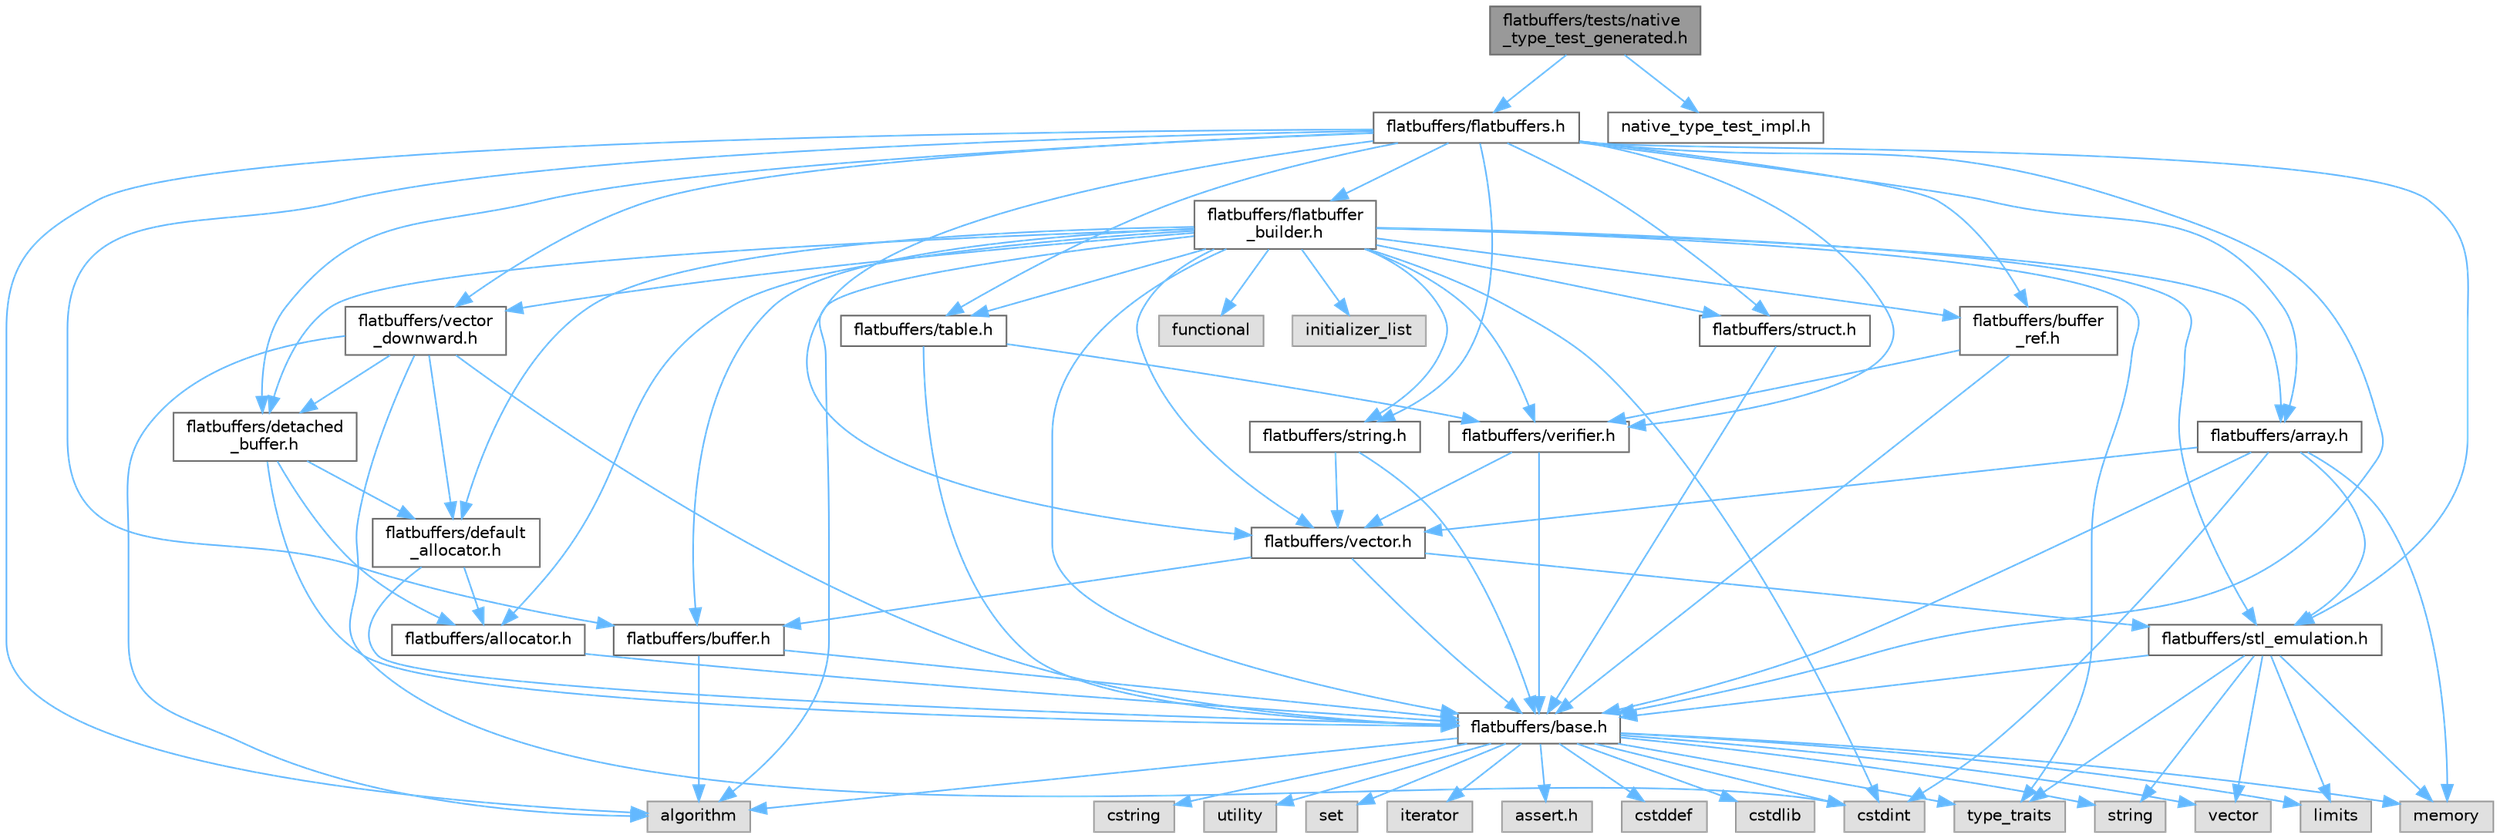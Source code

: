 digraph "flatbuffers/tests/native_type_test_generated.h"
{
 // LATEX_PDF_SIZE
  bgcolor="transparent";
  edge [fontname=Helvetica,fontsize=10,labelfontname=Helvetica,labelfontsize=10];
  node [fontname=Helvetica,fontsize=10,shape=box,height=0.2,width=0.4];
  Node1 [id="Node000001",label="flatbuffers/tests/native\l_type_test_generated.h",height=0.2,width=0.4,color="gray40", fillcolor="grey60", style="filled", fontcolor="black",tooltip=" "];
  Node1 -> Node2 [id="edge86_Node000001_Node000002",color="steelblue1",style="solid",tooltip=" "];
  Node2 [id="Node000002",label="flatbuffers/flatbuffers.h",height=0.2,width=0.4,color="grey40", fillcolor="white", style="filled",URL="$flatbuffers_8h.html",tooltip=" "];
  Node2 -> Node3 [id="edge87_Node000002_Node000003",color="steelblue1",style="solid",tooltip=" "];
  Node3 [id="Node000003",label="algorithm",height=0.2,width=0.4,color="grey60", fillcolor="#E0E0E0", style="filled",tooltip=" "];
  Node2 -> Node4 [id="edge88_Node000002_Node000004",color="steelblue1",style="solid",tooltip=" "];
  Node4 [id="Node000004",label="flatbuffers/array.h",height=0.2,width=0.4,color="grey40", fillcolor="white", style="filled",URL="$array_8h.html",tooltip=" "];
  Node4 -> Node5 [id="edge89_Node000004_Node000005",color="steelblue1",style="solid",tooltip=" "];
  Node5 [id="Node000005",label="cstdint",height=0.2,width=0.4,color="grey60", fillcolor="#E0E0E0", style="filled",tooltip=" "];
  Node4 -> Node6 [id="edge90_Node000004_Node000006",color="steelblue1",style="solid",tooltip=" "];
  Node6 [id="Node000006",label="memory",height=0.2,width=0.4,color="grey60", fillcolor="#E0E0E0", style="filled",tooltip=" "];
  Node4 -> Node7 [id="edge91_Node000004_Node000007",color="steelblue1",style="solid",tooltip=" "];
  Node7 [id="Node000007",label="flatbuffers/base.h",height=0.2,width=0.4,color="grey40", fillcolor="white", style="filled",URL="$base_8h.html",tooltip=" "];
  Node7 -> Node8 [id="edge92_Node000007_Node000008",color="steelblue1",style="solid",tooltip=" "];
  Node8 [id="Node000008",label="assert.h",height=0.2,width=0.4,color="grey60", fillcolor="#E0E0E0", style="filled",tooltip=" "];
  Node7 -> Node5 [id="edge93_Node000007_Node000005",color="steelblue1",style="solid",tooltip=" "];
  Node7 -> Node9 [id="edge94_Node000007_Node000009",color="steelblue1",style="solid",tooltip=" "];
  Node9 [id="Node000009",label="cstddef",height=0.2,width=0.4,color="grey60", fillcolor="#E0E0E0", style="filled",tooltip=" "];
  Node7 -> Node10 [id="edge95_Node000007_Node000010",color="steelblue1",style="solid",tooltip=" "];
  Node10 [id="Node000010",label="cstdlib",height=0.2,width=0.4,color="grey60", fillcolor="#E0E0E0", style="filled",tooltip=" "];
  Node7 -> Node11 [id="edge96_Node000007_Node000011",color="steelblue1",style="solid",tooltip=" "];
  Node11 [id="Node000011",label="cstring",height=0.2,width=0.4,color="grey60", fillcolor="#E0E0E0", style="filled",tooltip=" "];
  Node7 -> Node12 [id="edge97_Node000007_Node000012",color="steelblue1",style="solid",tooltip=" "];
  Node12 [id="Node000012",label="utility",height=0.2,width=0.4,color="grey60", fillcolor="#E0E0E0", style="filled",tooltip=" "];
  Node7 -> Node13 [id="edge98_Node000007_Node000013",color="steelblue1",style="solid",tooltip=" "];
  Node13 [id="Node000013",label="string",height=0.2,width=0.4,color="grey60", fillcolor="#E0E0E0", style="filled",tooltip=" "];
  Node7 -> Node14 [id="edge99_Node000007_Node000014",color="steelblue1",style="solid",tooltip=" "];
  Node14 [id="Node000014",label="type_traits",height=0.2,width=0.4,color="grey60", fillcolor="#E0E0E0", style="filled",tooltip=" "];
  Node7 -> Node15 [id="edge100_Node000007_Node000015",color="steelblue1",style="solid",tooltip=" "];
  Node15 [id="Node000015",label="vector",height=0.2,width=0.4,color="grey60", fillcolor="#E0E0E0", style="filled",tooltip=" "];
  Node7 -> Node16 [id="edge101_Node000007_Node000016",color="steelblue1",style="solid",tooltip=" "];
  Node16 [id="Node000016",label="set",height=0.2,width=0.4,color="grey60", fillcolor="#E0E0E0", style="filled",tooltip=" "];
  Node7 -> Node3 [id="edge102_Node000007_Node000003",color="steelblue1",style="solid",tooltip=" "];
  Node7 -> Node17 [id="edge103_Node000007_Node000017",color="steelblue1",style="solid",tooltip=" "];
  Node17 [id="Node000017",label="limits",height=0.2,width=0.4,color="grey60", fillcolor="#E0E0E0", style="filled",tooltip=" "];
  Node7 -> Node18 [id="edge104_Node000007_Node000018",color="steelblue1",style="solid",tooltip=" "];
  Node18 [id="Node000018",label="iterator",height=0.2,width=0.4,color="grey60", fillcolor="#E0E0E0", style="filled",tooltip=" "];
  Node7 -> Node6 [id="edge105_Node000007_Node000006",color="steelblue1",style="solid",tooltip=" "];
  Node4 -> Node19 [id="edge106_Node000004_Node000019",color="steelblue1",style="solid",tooltip=" "];
  Node19 [id="Node000019",label="flatbuffers/stl_emulation.h",height=0.2,width=0.4,color="grey40", fillcolor="white", style="filled",URL="$stl__emulation_8h.html",tooltip=" "];
  Node19 -> Node7 [id="edge107_Node000019_Node000007",color="steelblue1",style="solid",tooltip=" "];
  Node19 -> Node13 [id="edge108_Node000019_Node000013",color="steelblue1",style="solid",tooltip=" "];
  Node19 -> Node14 [id="edge109_Node000019_Node000014",color="steelblue1",style="solid",tooltip=" "];
  Node19 -> Node15 [id="edge110_Node000019_Node000015",color="steelblue1",style="solid",tooltip=" "];
  Node19 -> Node6 [id="edge111_Node000019_Node000006",color="steelblue1",style="solid",tooltip=" "];
  Node19 -> Node17 [id="edge112_Node000019_Node000017",color="steelblue1",style="solid",tooltip=" "];
  Node4 -> Node20 [id="edge113_Node000004_Node000020",color="steelblue1",style="solid",tooltip=" "];
  Node20 [id="Node000020",label="flatbuffers/vector.h",height=0.2,width=0.4,color="grey40", fillcolor="white", style="filled",URL="$vector_8h.html",tooltip=" "];
  Node20 -> Node7 [id="edge114_Node000020_Node000007",color="steelblue1",style="solid",tooltip=" "];
  Node20 -> Node21 [id="edge115_Node000020_Node000021",color="steelblue1",style="solid",tooltip=" "];
  Node21 [id="Node000021",label="flatbuffers/buffer.h",height=0.2,width=0.4,color="grey40", fillcolor="white", style="filled",URL="$buffer_8h.html",tooltip=" "];
  Node21 -> Node3 [id="edge116_Node000021_Node000003",color="steelblue1",style="solid",tooltip=" "];
  Node21 -> Node7 [id="edge117_Node000021_Node000007",color="steelblue1",style="solid",tooltip=" "];
  Node20 -> Node19 [id="edge118_Node000020_Node000019",color="steelblue1",style="solid",tooltip=" "];
  Node2 -> Node7 [id="edge119_Node000002_Node000007",color="steelblue1",style="solid",tooltip=" "];
  Node2 -> Node21 [id="edge120_Node000002_Node000021",color="steelblue1",style="solid",tooltip=" "];
  Node2 -> Node22 [id="edge121_Node000002_Node000022",color="steelblue1",style="solid",tooltip=" "];
  Node22 [id="Node000022",label="flatbuffers/buffer\l_ref.h",height=0.2,width=0.4,color="grey40", fillcolor="white", style="filled",URL="$buffer__ref_8h.html",tooltip=" "];
  Node22 -> Node7 [id="edge122_Node000022_Node000007",color="steelblue1",style="solid",tooltip=" "];
  Node22 -> Node23 [id="edge123_Node000022_Node000023",color="steelblue1",style="solid",tooltip=" "];
  Node23 [id="Node000023",label="flatbuffers/verifier.h",height=0.2,width=0.4,color="grey40", fillcolor="white", style="filled",URL="$verifier_8h.html",tooltip=" "];
  Node23 -> Node7 [id="edge124_Node000023_Node000007",color="steelblue1",style="solid",tooltip=" "];
  Node23 -> Node20 [id="edge125_Node000023_Node000020",color="steelblue1",style="solid",tooltip=" "];
  Node2 -> Node24 [id="edge126_Node000002_Node000024",color="steelblue1",style="solid",tooltip=" "];
  Node24 [id="Node000024",label="flatbuffers/detached\l_buffer.h",height=0.2,width=0.4,color="grey40", fillcolor="white", style="filled",URL="$detached__buffer_8h.html",tooltip=" "];
  Node24 -> Node25 [id="edge127_Node000024_Node000025",color="steelblue1",style="solid",tooltip=" "];
  Node25 [id="Node000025",label="flatbuffers/allocator.h",height=0.2,width=0.4,color="grey40", fillcolor="white", style="filled",URL="$allocator_8h.html",tooltip=" "];
  Node25 -> Node7 [id="edge128_Node000025_Node000007",color="steelblue1",style="solid",tooltip=" "];
  Node24 -> Node7 [id="edge129_Node000024_Node000007",color="steelblue1",style="solid",tooltip=" "];
  Node24 -> Node26 [id="edge130_Node000024_Node000026",color="steelblue1",style="solid",tooltip=" "];
  Node26 [id="Node000026",label="flatbuffers/default\l_allocator.h",height=0.2,width=0.4,color="grey40", fillcolor="white", style="filled",URL="$default__allocator_8h.html",tooltip=" "];
  Node26 -> Node25 [id="edge131_Node000026_Node000025",color="steelblue1",style="solid",tooltip=" "];
  Node26 -> Node7 [id="edge132_Node000026_Node000007",color="steelblue1",style="solid",tooltip=" "];
  Node2 -> Node27 [id="edge133_Node000002_Node000027",color="steelblue1",style="solid",tooltip=" "];
  Node27 [id="Node000027",label="flatbuffers/flatbuffer\l_builder.h",height=0.2,width=0.4,color="grey40", fillcolor="white", style="filled",URL="$flatbuffer__builder_8h.html",tooltip=" "];
  Node27 -> Node3 [id="edge134_Node000027_Node000003",color="steelblue1",style="solid",tooltip=" "];
  Node27 -> Node5 [id="edge135_Node000027_Node000005",color="steelblue1",style="solid",tooltip=" "];
  Node27 -> Node28 [id="edge136_Node000027_Node000028",color="steelblue1",style="solid",tooltip=" "];
  Node28 [id="Node000028",label="functional",height=0.2,width=0.4,color="grey60", fillcolor="#E0E0E0", style="filled",tooltip=" "];
  Node27 -> Node29 [id="edge137_Node000027_Node000029",color="steelblue1",style="solid",tooltip=" "];
  Node29 [id="Node000029",label="initializer_list",height=0.2,width=0.4,color="grey60", fillcolor="#E0E0E0", style="filled",tooltip=" "];
  Node27 -> Node14 [id="edge138_Node000027_Node000014",color="steelblue1",style="solid",tooltip=" "];
  Node27 -> Node25 [id="edge139_Node000027_Node000025",color="steelblue1",style="solid",tooltip=" "];
  Node27 -> Node4 [id="edge140_Node000027_Node000004",color="steelblue1",style="solid",tooltip=" "];
  Node27 -> Node7 [id="edge141_Node000027_Node000007",color="steelblue1",style="solid",tooltip=" "];
  Node27 -> Node21 [id="edge142_Node000027_Node000021",color="steelblue1",style="solid",tooltip=" "];
  Node27 -> Node22 [id="edge143_Node000027_Node000022",color="steelblue1",style="solid",tooltip=" "];
  Node27 -> Node26 [id="edge144_Node000027_Node000026",color="steelblue1",style="solid",tooltip=" "];
  Node27 -> Node24 [id="edge145_Node000027_Node000024",color="steelblue1",style="solid",tooltip=" "];
  Node27 -> Node19 [id="edge146_Node000027_Node000019",color="steelblue1",style="solid",tooltip=" "];
  Node27 -> Node30 [id="edge147_Node000027_Node000030",color="steelblue1",style="solid",tooltip=" "];
  Node30 [id="Node000030",label="flatbuffers/string.h",height=0.2,width=0.4,color="grey40", fillcolor="white", style="filled",URL="$string_8h.html",tooltip=" "];
  Node30 -> Node7 [id="edge148_Node000030_Node000007",color="steelblue1",style="solid",tooltip=" "];
  Node30 -> Node20 [id="edge149_Node000030_Node000020",color="steelblue1",style="solid",tooltip=" "];
  Node27 -> Node31 [id="edge150_Node000027_Node000031",color="steelblue1",style="solid",tooltip=" "];
  Node31 [id="Node000031",label="flatbuffers/struct.h",height=0.2,width=0.4,color="grey40", fillcolor="white", style="filled",URL="$struct_8h.html",tooltip=" "];
  Node31 -> Node7 [id="edge151_Node000031_Node000007",color="steelblue1",style="solid",tooltip=" "];
  Node27 -> Node32 [id="edge152_Node000027_Node000032",color="steelblue1",style="solid",tooltip=" "];
  Node32 [id="Node000032",label="flatbuffers/table.h",height=0.2,width=0.4,color="grey40", fillcolor="white", style="filled",URL="$table_8h.html",tooltip=" "];
  Node32 -> Node7 [id="edge153_Node000032_Node000007",color="steelblue1",style="solid",tooltip=" "];
  Node32 -> Node23 [id="edge154_Node000032_Node000023",color="steelblue1",style="solid",tooltip=" "];
  Node27 -> Node20 [id="edge155_Node000027_Node000020",color="steelblue1",style="solid",tooltip=" "];
  Node27 -> Node33 [id="edge156_Node000027_Node000033",color="steelblue1",style="solid",tooltip=" "];
  Node33 [id="Node000033",label="flatbuffers/vector\l_downward.h",height=0.2,width=0.4,color="grey40", fillcolor="white", style="filled",URL="$vector__downward_8h.html",tooltip=" "];
  Node33 -> Node3 [id="edge157_Node000033_Node000003",color="steelblue1",style="solid",tooltip=" "];
  Node33 -> Node5 [id="edge158_Node000033_Node000005",color="steelblue1",style="solid",tooltip=" "];
  Node33 -> Node7 [id="edge159_Node000033_Node000007",color="steelblue1",style="solid",tooltip=" "];
  Node33 -> Node26 [id="edge160_Node000033_Node000026",color="steelblue1",style="solid",tooltip=" "];
  Node33 -> Node24 [id="edge161_Node000033_Node000024",color="steelblue1",style="solid",tooltip=" "];
  Node27 -> Node23 [id="edge162_Node000027_Node000023",color="steelblue1",style="solid",tooltip=" "];
  Node2 -> Node19 [id="edge163_Node000002_Node000019",color="steelblue1",style="solid",tooltip=" "];
  Node2 -> Node30 [id="edge164_Node000002_Node000030",color="steelblue1",style="solid",tooltip=" "];
  Node2 -> Node31 [id="edge165_Node000002_Node000031",color="steelblue1",style="solid",tooltip=" "];
  Node2 -> Node32 [id="edge166_Node000002_Node000032",color="steelblue1",style="solid",tooltip=" "];
  Node2 -> Node20 [id="edge167_Node000002_Node000020",color="steelblue1",style="solid",tooltip=" "];
  Node2 -> Node33 [id="edge168_Node000002_Node000033",color="steelblue1",style="solid",tooltip=" "];
  Node2 -> Node23 [id="edge169_Node000002_Node000023",color="steelblue1",style="solid",tooltip=" "];
  Node1 -> Node34 [id="edge170_Node000001_Node000034",color="steelblue1",style="solid",tooltip=" "];
  Node34 [id="Node000034",label="native_type_test_impl.h",height=0.2,width=0.4,color="grey40", fillcolor="white", style="filled",URL="$native__type__test__impl_8h.html",tooltip=" "];
}
